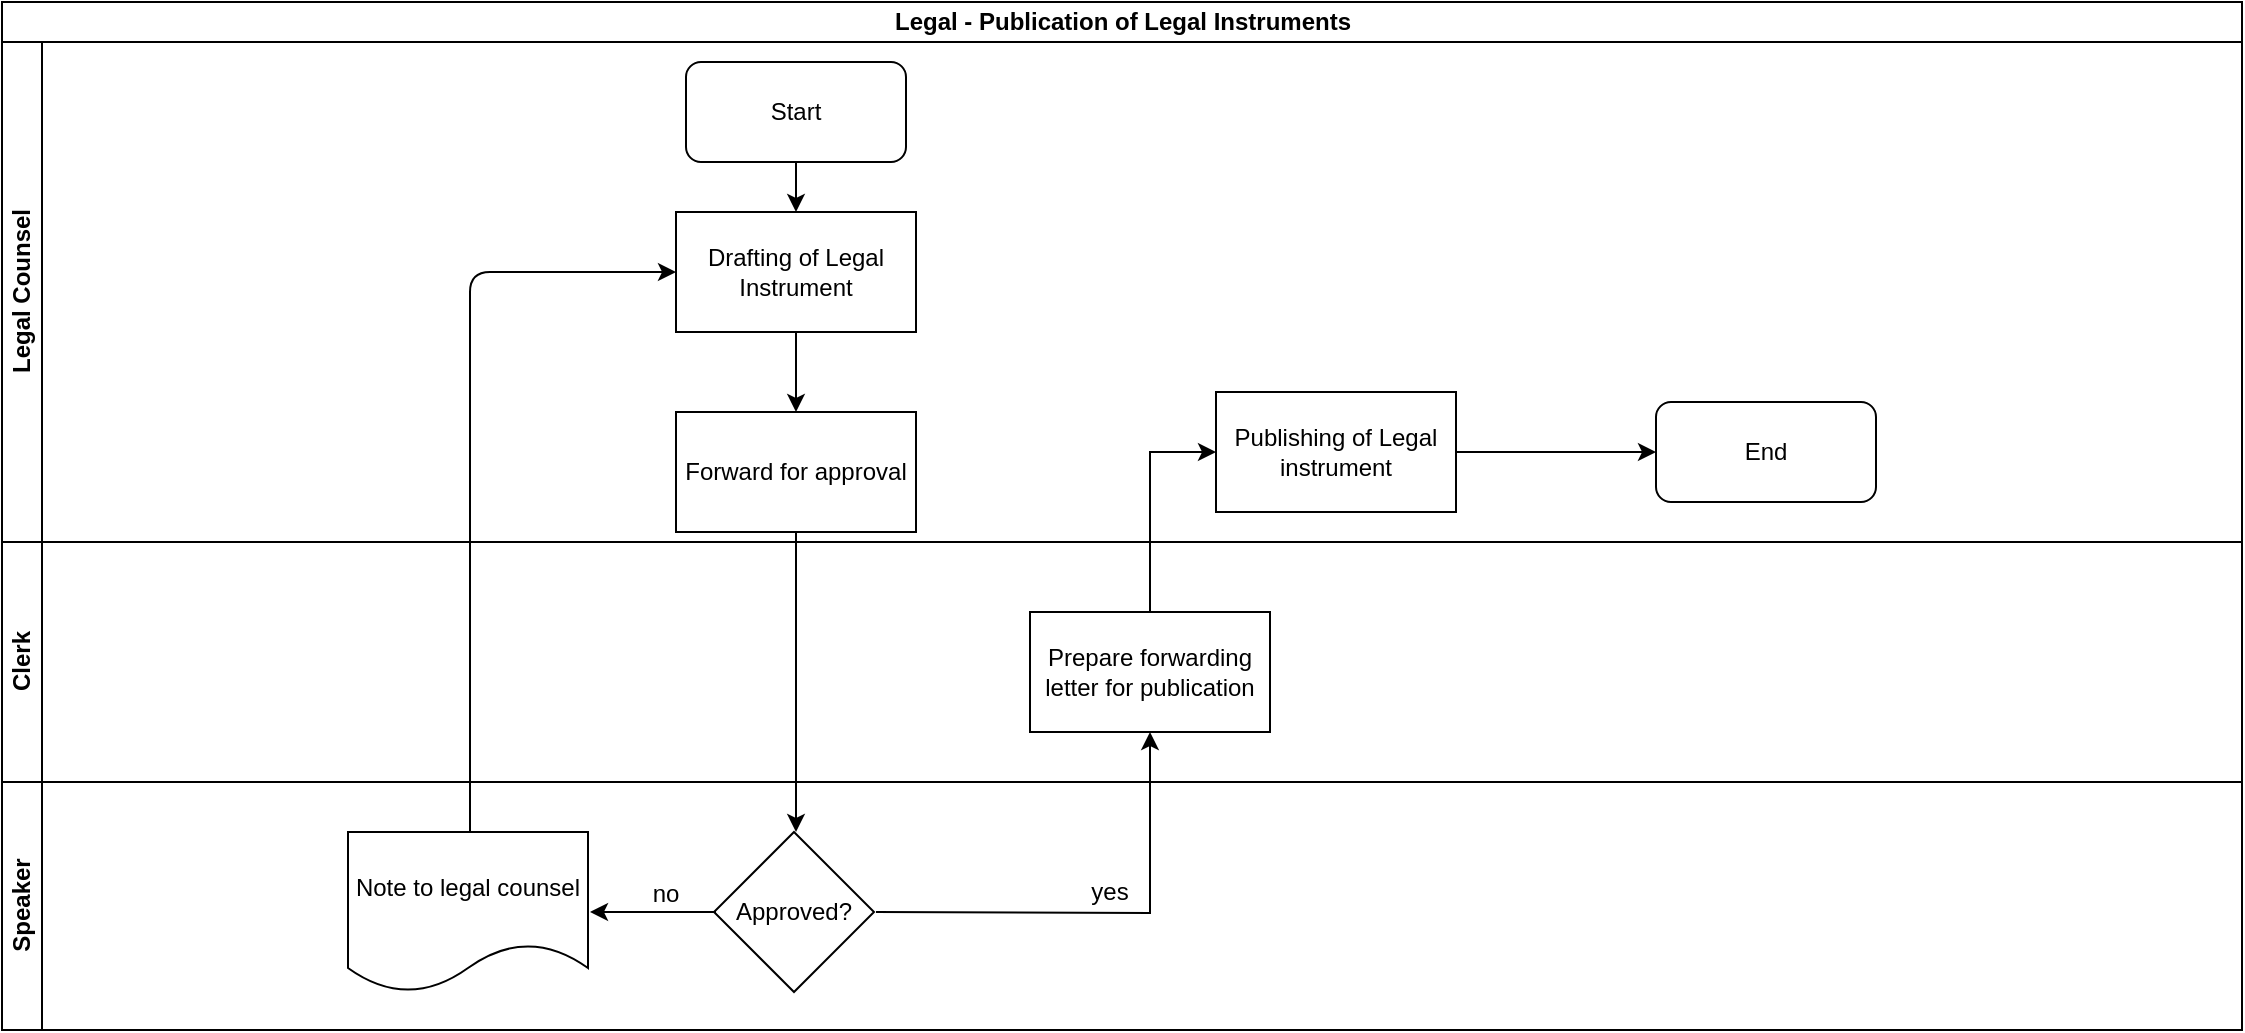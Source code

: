 <mxfile version="13.7.7" type="github">
  <diagram id="r4xRLytx7JsxAG-ZLAZY" name="Page-1">
    <mxGraphModel dx="910" dy="487" grid="1" gridSize="10" guides="1" tooltips="1" connect="1" arrows="1" fold="1" page="1" pageScale="1" pageWidth="1169" pageHeight="827" math="0" shadow="0">
      <root>
        <mxCell id="0" />
        <mxCell id="1" parent="0" />
        <mxCell id="RtpuuPPVlCpkko8KKNfp-1" value="Legal - Publication of Legal Instruments" style="swimlane;html=1;childLayout=stackLayout;resizeParent=1;resizeParentMax=0;horizontal=1;startSize=20;horizontalStack=0;" parent="1" vertex="1">
          <mxGeometry x="30" y="20" width="1120" height="390" as="geometry" />
        </mxCell>
        <mxCell id="RtpuuPPVlCpkko8KKNfp-2" value="Legal Counsel" style="swimlane;html=1;startSize=20;horizontal=0;" parent="RtpuuPPVlCpkko8KKNfp-1" vertex="1">
          <mxGeometry y="20" width="1120" height="250" as="geometry" />
        </mxCell>
        <mxCell id="RtpuuPPVlCpkko8KKNfp-5" value="Start" style="rounded=1;whiteSpace=wrap;html=1;" parent="RtpuuPPVlCpkko8KKNfp-2" vertex="1">
          <mxGeometry x="342" y="10" width="110" height="50" as="geometry" />
        </mxCell>
        <mxCell id="RtpuuPPVlCpkko8KKNfp-7" value="" style="edgeStyle=orthogonalEdgeStyle;rounded=0;orthogonalLoop=1;jettySize=auto;html=1;entryX=0.5;entryY=0;entryDx=0;entryDy=0;" parent="RtpuuPPVlCpkko8KKNfp-2" source="RtpuuPPVlCpkko8KKNfp-5" target="RtpuuPPVlCpkko8KKNfp-8" edge="1">
          <mxGeometry relative="1" as="geometry">
            <mxPoint x="392" y="137" as="targetPoint" />
          </mxGeometry>
        </mxCell>
        <mxCell id="RtpuuPPVlCpkko8KKNfp-8" value="Drafting of Legal Instrument" style="rounded=0;whiteSpace=wrap;html=1;" parent="RtpuuPPVlCpkko8KKNfp-2" vertex="1">
          <mxGeometry x="337" y="85" width="120" height="60" as="geometry" />
        </mxCell>
        <mxCell id="RtpuuPPVlCpkko8KKNfp-18" value="Publishing of Legal instrument" style="whiteSpace=wrap;html=1;rounded=0;" parent="RtpuuPPVlCpkko8KKNfp-2" vertex="1">
          <mxGeometry x="607" y="175" width="120" height="60" as="geometry" />
        </mxCell>
        <mxCell id="RtpuuPPVlCpkko8KKNfp-22" value="End" style="rounded=1;whiteSpace=wrap;html=1;" parent="RtpuuPPVlCpkko8KKNfp-2" vertex="1">
          <mxGeometry x="827" y="180" width="110" height="50" as="geometry" />
        </mxCell>
        <mxCell id="RtpuuPPVlCpkko8KKNfp-21" value="" style="edgeStyle=orthogonalEdgeStyle;rounded=0;orthogonalLoop=1;jettySize=auto;html=1;entryX=0;entryY=0.5;entryDx=0;entryDy=0;" parent="RtpuuPPVlCpkko8KKNfp-2" source="RtpuuPPVlCpkko8KKNfp-18" target="RtpuuPPVlCpkko8KKNfp-22" edge="1">
          <mxGeometry relative="1" as="geometry">
            <mxPoint x="827" y="205" as="targetPoint" />
          </mxGeometry>
        </mxCell>
        <mxCell id="RtpuuPPVlCpkko8KKNfp-10" value="" style="edgeStyle=orthogonalEdgeStyle;rounded=0;orthogonalLoop=1;jettySize=auto;html=1;entryX=0.5;entryY=0;entryDx=0;entryDy=0;" parent="RtpuuPPVlCpkko8KKNfp-2" source="RtpuuPPVlCpkko8KKNfp-8" target="RtpuuPPVlCpkko8KKNfp-23" edge="1">
          <mxGeometry relative="1" as="geometry">
            <mxPoint x="392" y="235" as="targetPoint" />
          </mxGeometry>
        </mxCell>
        <mxCell id="RtpuuPPVlCpkko8KKNfp-23" value="Forward for approval" style="whiteSpace=wrap;html=1;rounded=0;" parent="RtpuuPPVlCpkko8KKNfp-2" vertex="1">
          <mxGeometry x="337" y="185" width="120" height="60" as="geometry" />
        </mxCell>
        <mxCell id="RtpuuPPVlCpkko8KKNfp-19" value="" style="edgeStyle=orthogonalEdgeStyle;rounded=0;orthogonalLoop=1;jettySize=auto;html=1;entryX=0;entryY=0.5;entryDx=0;entryDy=0;" parent="RtpuuPPVlCpkko8KKNfp-1" source="RtpuuPPVlCpkko8KKNfp-13" target="RtpuuPPVlCpkko8KKNfp-18" edge="1">
          <mxGeometry relative="1" as="geometry" />
        </mxCell>
        <mxCell id="RtpuuPPVlCpkko8KKNfp-3" value="Clerk" style="swimlane;html=1;startSize=20;horizontal=0;" parent="RtpuuPPVlCpkko8KKNfp-1" vertex="1">
          <mxGeometry y="270" width="1120" height="120" as="geometry" />
        </mxCell>
        <mxCell id="RtpuuPPVlCpkko8KKNfp-13" value="Prepare forwarding letter for publication" style="whiteSpace=wrap;html=1;rounded=0;" parent="RtpuuPPVlCpkko8KKNfp-3" vertex="1">
          <mxGeometry x="514" y="35" width="120" height="60" as="geometry" />
        </mxCell>
        <mxCell id="RtpuuPPVlCpkko8KKNfp-4" value="Speaker" style="swimlane;html=1;startSize=20;horizontal=0;" parent="1" vertex="1">
          <mxGeometry x="30" y="410" width="1120" height="124" as="geometry" />
        </mxCell>
        <mxCell id="RtpuuPPVlCpkko8KKNfp-17" value="yes" style="text;html=1;strokeColor=none;fillColor=none;align=center;verticalAlign=middle;whiteSpace=wrap;rounded=0;" parent="RtpuuPPVlCpkko8KKNfp-4" vertex="1">
          <mxGeometry x="534" y="45" width="40" height="20" as="geometry" />
        </mxCell>
        <mxCell id="RtpuuPPVlCpkko8KKNfp-11" value="Approved?" style="rhombus;whiteSpace=wrap;html=1;rounded=0;" parent="RtpuuPPVlCpkko8KKNfp-4" vertex="1">
          <mxGeometry x="356" y="25" width="80" height="80" as="geometry" />
        </mxCell>
        <mxCell id="RtpuuPPVlCpkko8KKNfp-28" value="Note to legal counsel" style="shape=document;whiteSpace=wrap;html=1;boundedLbl=1;rounded=0;" parent="RtpuuPPVlCpkko8KKNfp-4" vertex="1">
          <mxGeometry x="173" y="25" width="120" height="80" as="geometry" />
        </mxCell>
        <mxCell id="RtpuuPPVlCpkko8KKNfp-29" value="" style="edgeStyle=orthogonalEdgeStyle;rounded=0;orthogonalLoop=1;jettySize=auto;html=1;" parent="RtpuuPPVlCpkko8KKNfp-4" edge="1">
          <mxGeometry relative="1" as="geometry">
            <mxPoint x="357" y="65" as="sourcePoint" />
            <mxPoint x="294" y="65" as="targetPoint" />
          </mxGeometry>
        </mxCell>
        <mxCell id="RtpuuPPVlCpkko8KKNfp-40" value="no" style="text;html=1;strokeColor=none;fillColor=none;align=center;verticalAlign=middle;whiteSpace=wrap;rounded=0;" parent="RtpuuPPVlCpkko8KKNfp-4" vertex="1">
          <mxGeometry x="312" y="46" width="40" height="20" as="geometry" />
        </mxCell>
        <mxCell id="RtpuuPPVlCpkko8KKNfp-14" value="" style="edgeStyle=orthogonalEdgeStyle;rounded=0;orthogonalLoop=1;jettySize=auto;html=1;" parent="1" target="RtpuuPPVlCpkko8KKNfp-13" edge="1">
          <mxGeometry relative="1" as="geometry">
            <mxPoint x="467" y="475" as="sourcePoint" />
          </mxGeometry>
        </mxCell>
        <mxCell id="RtpuuPPVlCpkko8KKNfp-26" value="" style="edgeStyle=orthogonalEdgeStyle;rounded=0;orthogonalLoop=1;jettySize=auto;html=1;entryX=0.5;entryY=0;entryDx=0;entryDy=0;" parent="1" source="RtpuuPPVlCpkko8KKNfp-23" edge="1">
          <mxGeometry relative="1" as="geometry">
            <mxPoint x="427" y="435" as="targetPoint" />
          </mxGeometry>
        </mxCell>
        <mxCell id="RtpuuPPVlCpkko8KKNfp-39" value="" style="endArrow=classic;html=1;exitX=0.5;exitY=0;exitDx=0;exitDy=0;entryX=0;entryY=0.5;entryDx=0;entryDy=0;" parent="1" target="RtpuuPPVlCpkko8KKNfp-8" edge="1">
          <mxGeometry width="50" height="50" relative="1" as="geometry">
            <mxPoint x="264" y="435" as="sourcePoint" />
            <mxPoint x="574" y="365" as="targetPoint" />
            <Array as="points">
              <mxPoint x="264" y="155" />
            </Array>
          </mxGeometry>
        </mxCell>
      </root>
    </mxGraphModel>
  </diagram>
</mxfile>
